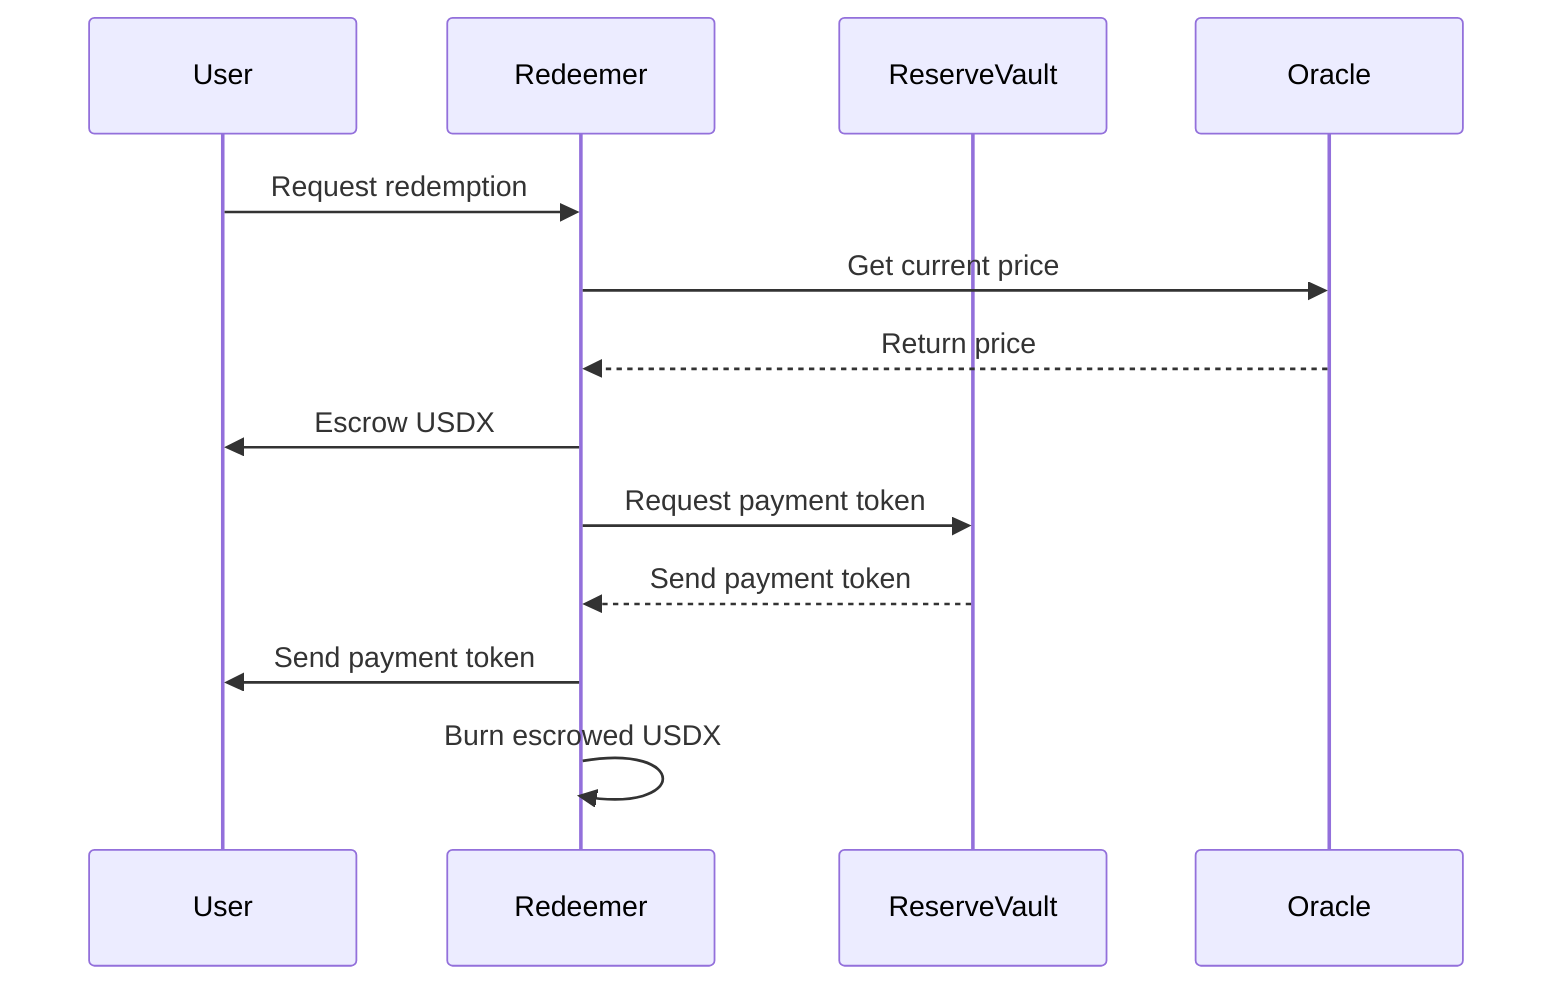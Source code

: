 sequenceDiagram
    participant User
    participant Redeemer
    participant ReserveVault
    participant Oracle

    User->>Redeemer: Request redemption
    Redeemer->>Oracle: Get current price
    Oracle-->>Redeemer: Return price
    Redeemer->>User: Escrow USDX
    Redeemer->>ReserveVault: Request payment token
    ReserveVault-->>Redeemer: Send payment token
    Redeemer->>User: Send payment token
    Redeemer->>Redeemer: Burn escrowed USDX
